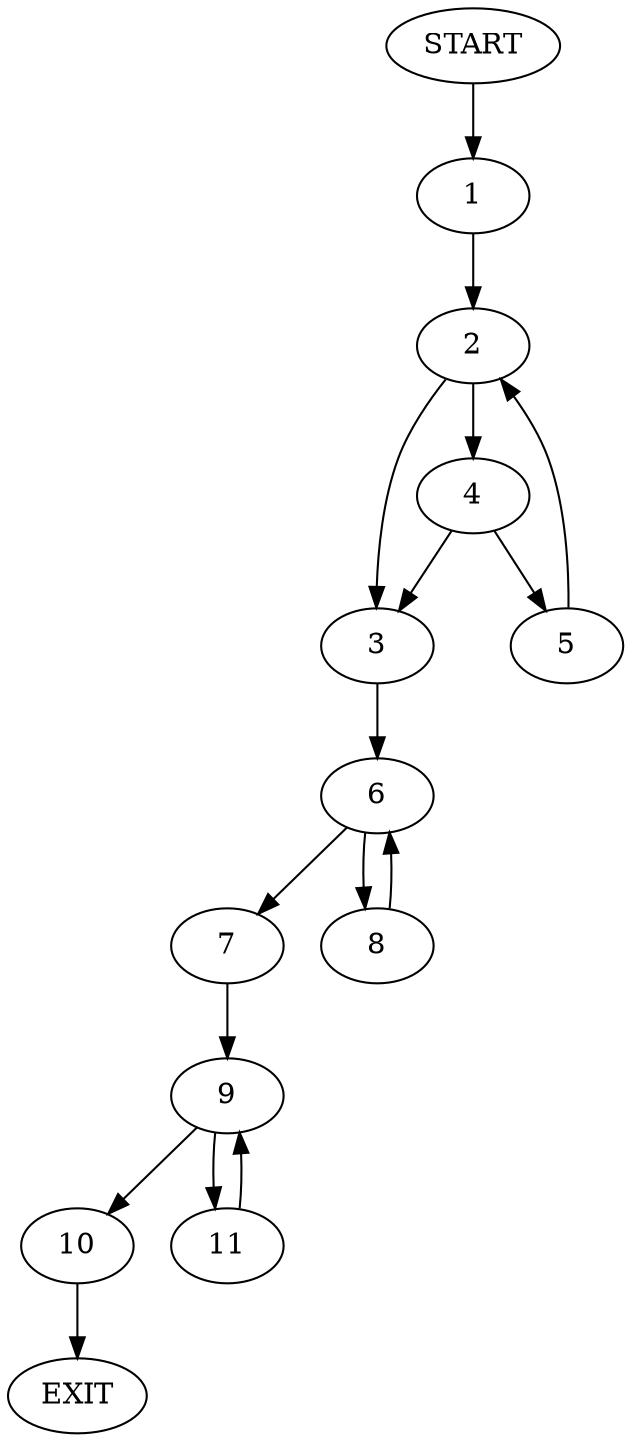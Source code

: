 digraph {
0 [label="START"]
12 [label="EXIT"]
0 -> 1
1 -> 2
2 -> 3
2 -> 4
4 -> 5
4 -> 3
3 -> 6
5 -> 2
6 -> 7
6 -> 8
8 -> 6
7 -> 9
9 -> 10
9 -> 11
11 -> 9
10 -> 12
}
